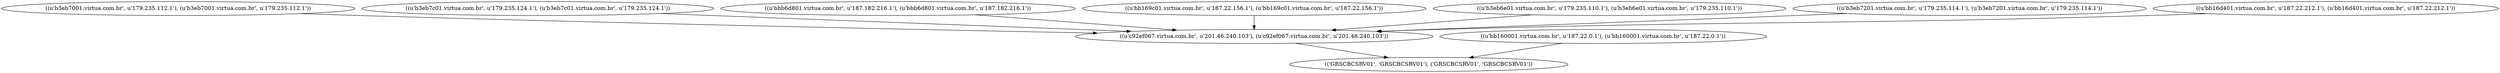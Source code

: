 digraph {
   "((u'b3eb7001.virtua.com.br', u'179.235.112.1'), (u'b3eb7001.virtua.com.br', u'179.235.112.1'))" -> "((u'c92ef067.virtua.com.br', u'201.46.240.103'), (u'c92ef067.virtua.com.br', u'201.46.240.103'))"
   "((u'b3eb7c01.virtua.com.br', u'179.235.124.1'), (u'b3eb7c01.virtua.com.br', u'179.235.124.1'))" -> "((u'c92ef067.virtua.com.br', u'201.46.240.103'), (u'c92ef067.virtua.com.br', u'201.46.240.103'))"
   "((u'bbb6d801.virtua.com.br', u'187.182.216.1'), (u'bbb6d801.virtua.com.br', u'187.182.216.1'))" -> "((u'c92ef067.virtua.com.br', u'201.46.240.103'), (u'c92ef067.virtua.com.br', u'201.46.240.103'))"
   "((u'bb169c01.virtua.com.br', u'187.22.156.1'), (u'bb169c01.virtua.com.br', u'187.22.156.1'))" -> "((u'c92ef067.virtua.com.br', u'201.46.240.103'), (u'c92ef067.virtua.com.br', u'201.46.240.103'))"
   "((u'c92ef067.virtua.com.br', u'201.46.240.103'), (u'c92ef067.virtua.com.br', u'201.46.240.103'))" -> "(('GRSCBCSRV01', 'GRSCBCSRV01'), ('GRSCBCSRV01', 'GRSCBCSRV01'))"
   "((u'b3eb6e01.virtua.com.br', u'179.235.110.1'), (u'b3eb6e01.virtua.com.br', u'179.235.110.1'))" -> "((u'c92ef067.virtua.com.br', u'201.46.240.103'), (u'c92ef067.virtua.com.br', u'201.46.240.103'))"
   "((u'b3eb7201.virtua.com.br', u'179.235.114.1'), (u'b3eb7201.virtua.com.br', u'179.235.114.1'))" -> "((u'c92ef067.virtua.com.br', u'201.46.240.103'), (u'c92ef067.virtua.com.br', u'201.46.240.103'))"
   "((u'bb160001.virtua.com.br', u'187.22.0.1'), (u'bb160001.virtua.com.br', u'187.22.0.1'))" -> "(('GRSCBCSRV01', 'GRSCBCSRV01'), ('GRSCBCSRV01', 'GRSCBCSRV01'))"
   "((u'bb16d401.virtua.com.br', u'187.22.212.1'), (u'bb16d401.virtua.com.br', u'187.22.212.1'))" -> "((u'c92ef067.virtua.com.br', u'201.46.240.103'), (u'c92ef067.virtua.com.br', u'201.46.240.103'))"
}